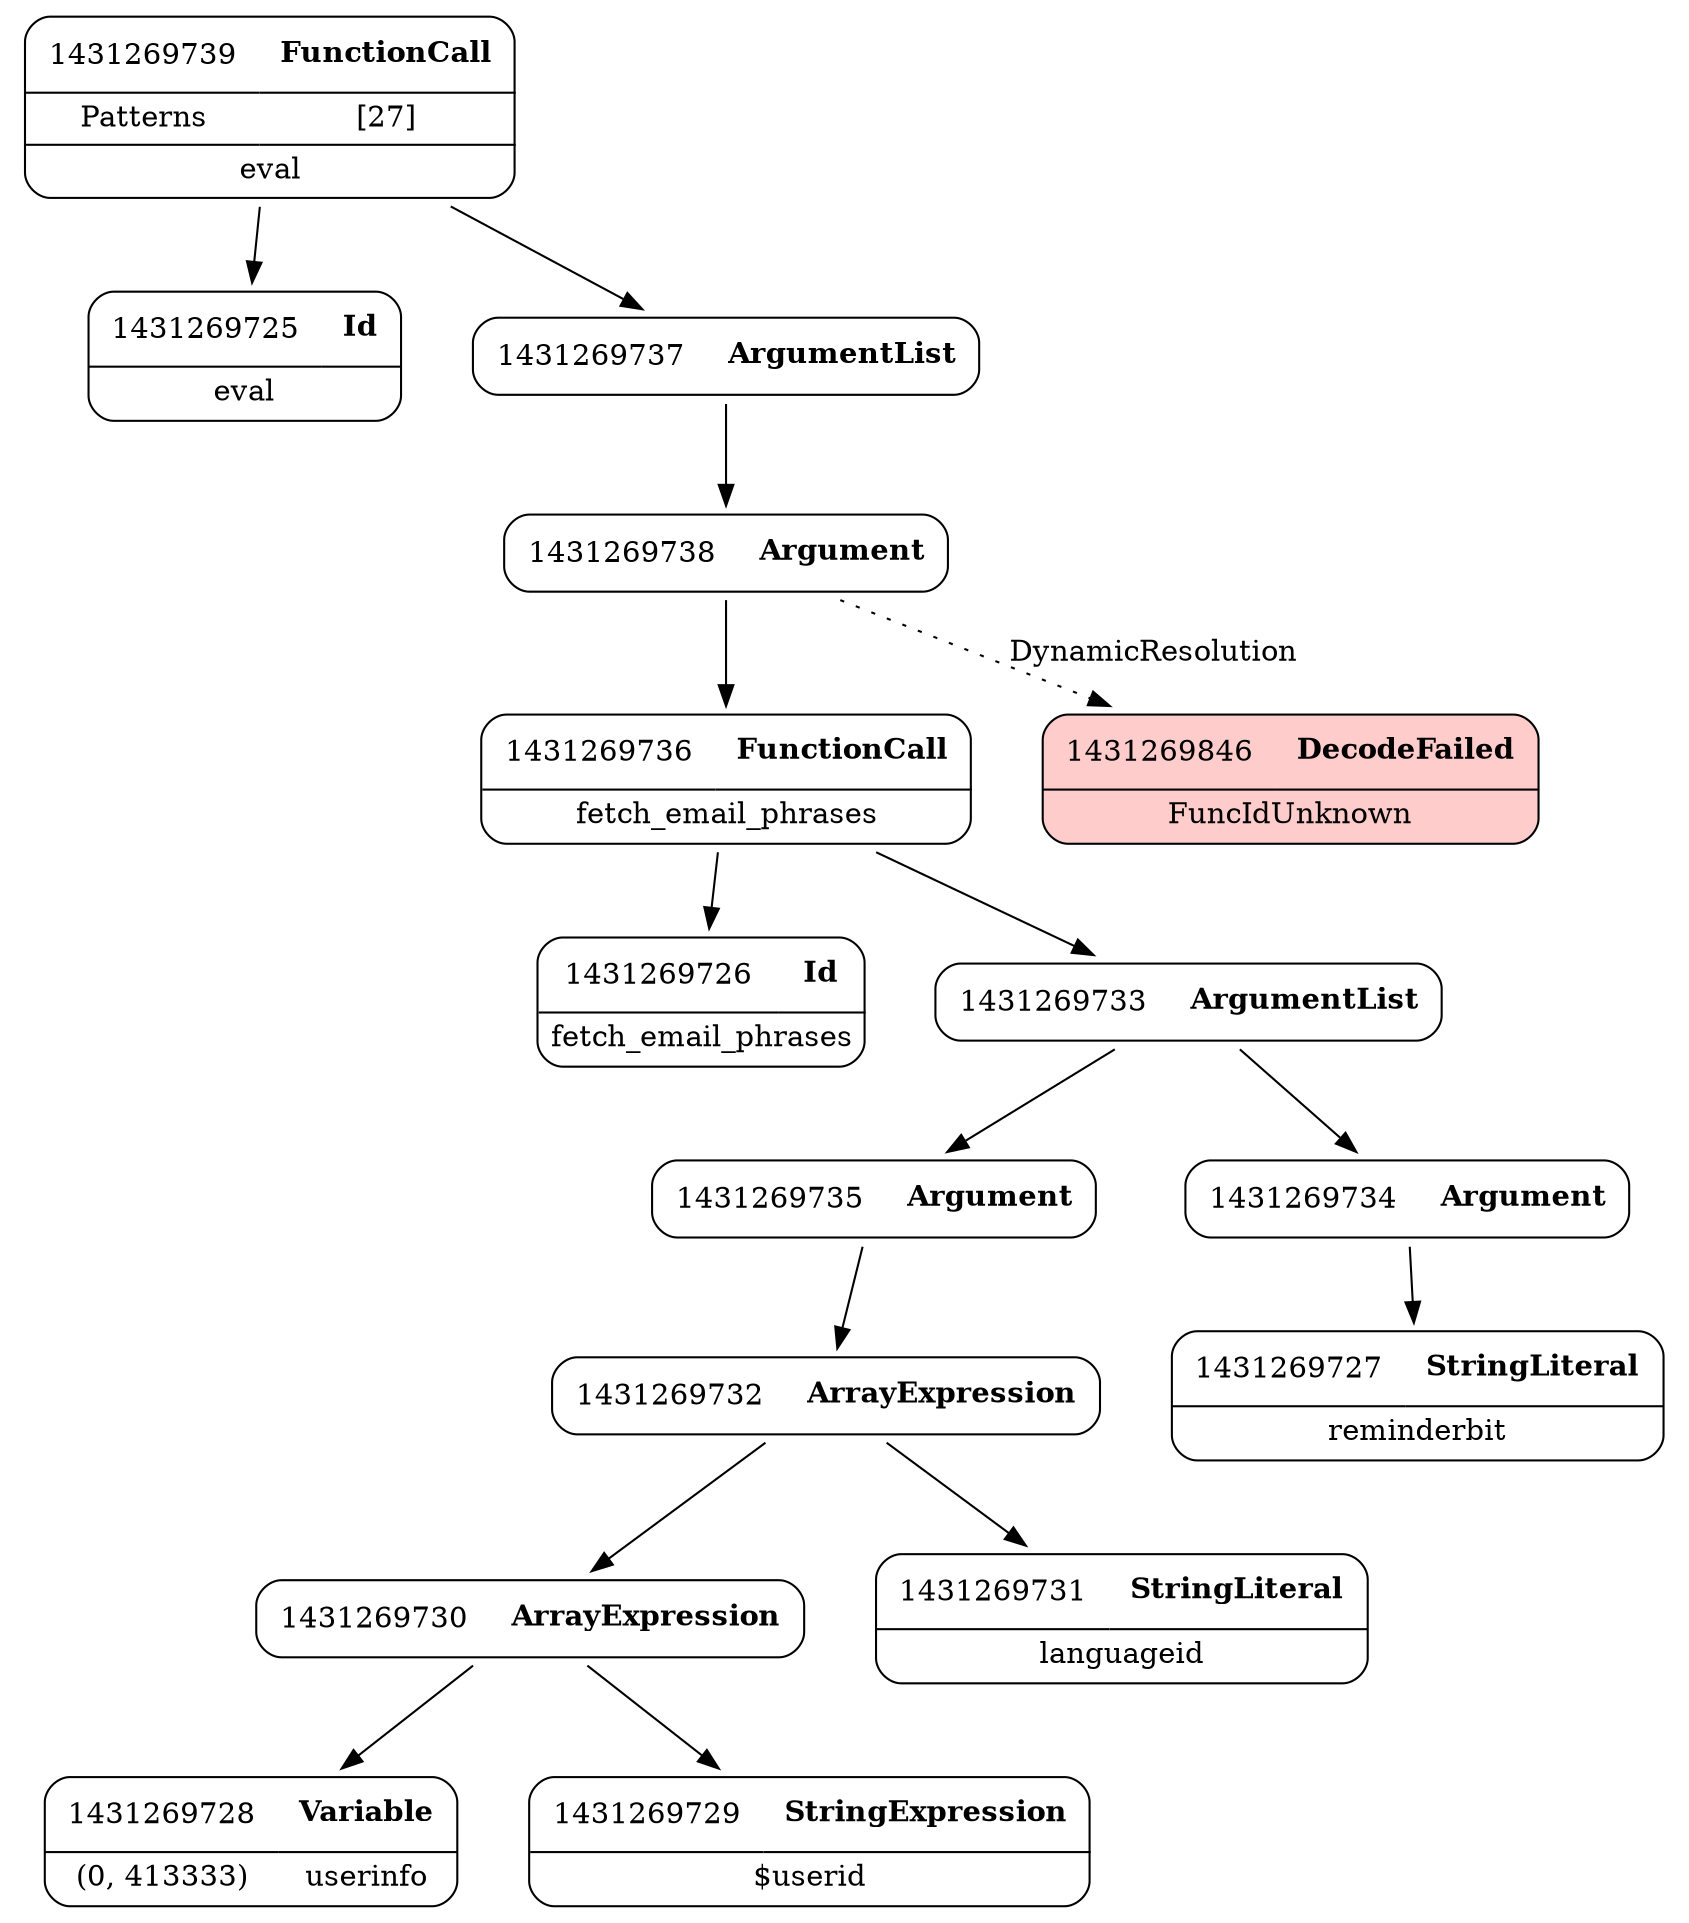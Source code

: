 digraph ast {
node [shape=none];
1431269739 [label=<<TABLE border='1' cellspacing='0' cellpadding='10' style='rounded' ><TR><TD border='0'>1431269739</TD><TD border='0'><B>FunctionCall</B></TD></TR><HR/><TR><TD border='0' cellpadding='5'>Patterns</TD><TD border='0' cellpadding='5'>[27]</TD></TR><HR/><TR><TD border='0' cellpadding='5' colspan='2'>eval</TD></TR></TABLE>>];
1431269739 -> 1431269725 [weight=2];
1431269739 -> 1431269737 [weight=2];
1431269738 [label=<<TABLE border='1' cellspacing='0' cellpadding='10' style='rounded' ><TR><TD border='0'>1431269738</TD><TD border='0'><B>Argument</B></TD></TR></TABLE>>];
1431269738 -> 1431269736 [weight=2];
1431269738 -> 1431269846 [style=dotted,label=DynamicResolution];
1431269737 [label=<<TABLE border='1' cellspacing='0' cellpadding='10' style='rounded' ><TR><TD border='0'>1431269737</TD><TD border='0'><B>ArgumentList</B></TD></TR></TABLE>>];
1431269737 -> 1431269738 [weight=2];
1431269736 [label=<<TABLE border='1' cellspacing='0' cellpadding='10' style='rounded' ><TR><TD border='0'>1431269736</TD><TD border='0'><B>FunctionCall</B></TD></TR><HR/><TR><TD border='0' cellpadding='5' colspan='2'>fetch_email_phrases</TD></TR></TABLE>>];
1431269736 -> 1431269726 [weight=2];
1431269736 -> 1431269733 [weight=2];
1431269735 [label=<<TABLE border='1' cellspacing='0' cellpadding='10' style='rounded' ><TR><TD border='0'>1431269735</TD><TD border='0'><B>Argument</B></TD></TR></TABLE>>];
1431269735 -> 1431269732 [weight=2];
1431269734 [label=<<TABLE border='1' cellspacing='0' cellpadding='10' style='rounded' ><TR><TD border='0'>1431269734</TD><TD border='0'><B>Argument</B></TD></TR></TABLE>>];
1431269734 -> 1431269727 [weight=2];
1431269733 [label=<<TABLE border='1' cellspacing='0' cellpadding='10' style='rounded' ><TR><TD border='0'>1431269733</TD><TD border='0'><B>ArgumentList</B></TD></TR></TABLE>>];
1431269733 -> 1431269734 [weight=2];
1431269733 -> 1431269735 [weight=2];
1431269732 [label=<<TABLE border='1' cellspacing='0' cellpadding='10' style='rounded' ><TR><TD border='0'>1431269732</TD><TD border='0'><B>ArrayExpression</B></TD></TR></TABLE>>];
1431269732 -> 1431269730 [weight=2];
1431269732 -> 1431269731 [weight=2];
1431269731 [label=<<TABLE border='1' cellspacing='0' cellpadding='10' style='rounded' ><TR><TD border='0'>1431269731</TD><TD border='0'><B>StringLiteral</B></TD></TR><HR/><TR><TD border='0' cellpadding='5' colspan='2'>languageid</TD></TR></TABLE>>];
1431269730 [label=<<TABLE border='1' cellspacing='0' cellpadding='10' style='rounded' ><TR><TD border='0'>1431269730</TD><TD border='0'><B>ArrayExpression</B></TD></TR></TABLE>>];
1431269730 -> 1431269728 [weight=2];
1431269730 -> 1431269729 [weight=2];
1431269729 [label=<<TABLE border='1' cellspacing='0' cellpadding='10' style='rounded' ><TR><TD border='0'>1431269729</TD><TD border='0'><B>StringExpression</B></TD></TR><HR/><TR><TD border='0' cellpadding='5' colspan='2'>$userid</TD></TR></TABLE>>];
1431269728 [label=<<TABLE border='1' cellspacing='0' cellpadding='10' style='rounded' ><TR><TD border='0'>1431269728</TD><TD border='0'><B>Variable</B></TD></TR><HR/><TR><TD border='0' cellpadding='5'>(0, 413333)</TD><TD border='0' cellpadding='5'>userinfo</TD></TR></TABLE>>];
1431269727 [label=<<TABLE border='1' cellspacing='0' cellpadding='10' style='rounded' ><TR><TD border='0'>1431269727</TD><TD border='0'><B>StringLiteral</B></TD></TR><HR/><TR><TD border='0' cellpadding='5' colspan='2'>reminderbit</TD></TR></TABLE>>];
1431269726 [label=<<TABLE border='1' cellspacing='0' cellpadding='10' style='rounded' ><TR><TD border='0'>1431269726</TD><TD border='0'><B>Id</B></TD></TR><HR/><TR><TD border='0' cellpadding='5' colspan='2'>fetch_email_phrases</TD></TR></TABLE>>];
1431269725 [label=<<TABLE border='1' cellspacing='0' cellpadding='10' style='rounded' ><TR><TD border='0'>1431269725</TD><TD border='0'><B>Id</B></TD></TR><HR/><TR><TD border='0' cellpadding='5' colspan='2'>eval</TD></TR></TABLE>>];
1431269846 [label=<<TABLE border='1' cellspacing='0' cellpadding='10' style='rounded' bgcolor='#FFCCCC' ><TR><TD border='0'>1431269846</TD><TD border='0'><B>DecodeFailed</B></TD></TR><HR/><TR><TD border='0' cellpadding='5' colspan='2'>FuncIdUnknown</TD></TR></TABLE>>];
}
